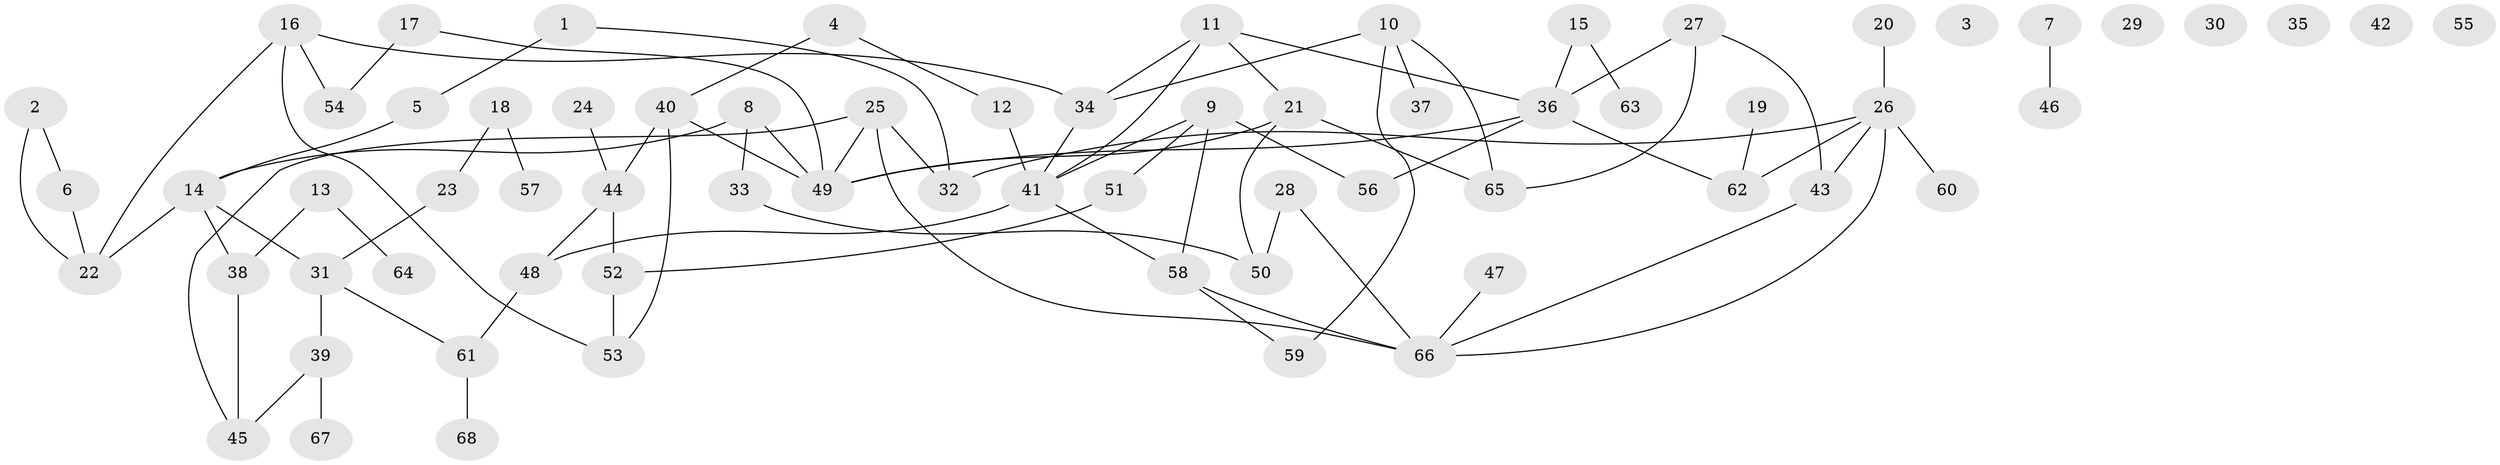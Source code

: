 // Generated by graph-tools (version 1.1) at 2025/40/03/09/25 04:40:12]
// undirected, 68 vertices, 86 edges
graph export_dot {
graph [start="1"]
  node [color=gray90,style=filled];
  1;
  2;
  3;
  4;
  5;
  6;
  7;
  8;
  9;
  10;
  11;
  12;
  13;
  14;
  15;
  16;
  17;
  18;
  19;
  20;
  21;
  22;
  23;
  24;
  25;
  26;
  27;
  28;
  29;
  30;
  31;
  32;
  33;
  34;
  35;
  36;
  37;
  38;
  39;
  40;
  41;
  42;
  43;
  44;
  45;
  46;
  47;
  48;
  49;
  50;
  51;
  52;
  53;
  54;
  55;
  56;
  57;
  58;
  59;
  60;
  61;
  62;
  63;
  64;
  65;
  66;
  67;
  68;
  1 -- 5;
  1 -- 32;
  2 -- 6;
  2 -- 22;
  4 -- 12;
  4 -- 40;
  5 -- 14;
  6 -- 22;
  7 -- 46;
  8 -- 14;
  8 -- 33;
  8 -- 49;
  9 -- 41;
  9 -- 51;
  9 -- 56;
  9 -- 58;
  10 -- 34;
  10 -- 37;
  10 -- 59;
  10 -- 65;
  11 -- 21;
  11 -- 34;
  11 -- 36;
  11 -- 41;
  12 -- 41;
  13 -- 38;
  13 -- 64;
  14 -- 22;
  14 -- 31;
  14 -- 38;
  15 -- 36;
  15 -- 63;
  16 -- 22;
  16 -- 34;
  16 -- 53;
  16 -- 54;
  17 -- 49;
  17 -- 54;
  18 -- 23;
  18 -- 57;
  19 -- 62;
  20 -- 26;
  21 -- 49;
  21 -- 50;
  21 -- 65;
  23 -- 31;
  24 -- 44;
  25 -- 32;
  25 -- 45;
  25 -- 49;
  25 -- 66;
  26 -- 32;
  26 -- 43;
  26 -- 60;
  26 -- 62;
  26 -- 66;
  27 -- 36;
  27 -- 43;
  27 -- 65;
  28 -- 50;
  28 -- 66;
  31 -- 39;
  31 -- 61;
  33 -- 50;
  34 -- 41;
  36 -- 49;
  36 -- 56;
  36 -- 62;
  38 -- 45;
  39 -- 45;
  39 -- 67;
  40 -- 44;
  40 -- 49;
  40 -- 53;
  41 -- 48;
  41 -- 58;
  43 -- 66;
  44 -- 48;
  44 -- 52;
  47 -- 66;
  48 -- 61;
  51 -- 52;
  52 -- 53;
  58 -- 59;
  58 -- 66;
  61 -- 68;
}
